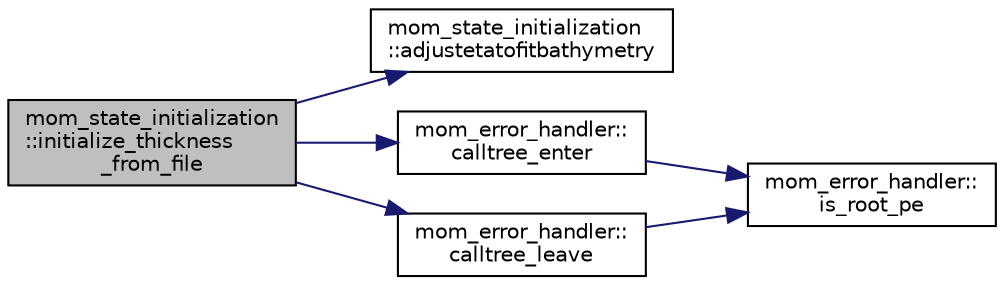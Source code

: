 digraph "mom_state_initialization::initialize_thickness_from_file"
{
 // INTERACTIVE_SVG=YES
 // LATEX_PDF_SIZE
  edge [fontname="Helvetica",fontsize="10",labelfontname="Helvetica",labelfontsize="10"];
  node [fontname="Helvetica",fontsize="10",shape=record];
  rankdir="LR";
  Node1 [label="mom_state_initialization\l::initialize_thickness\l_from_file",height=0.2,width=0.4,color="black", fillcolor="grey75", style="filled", fontcolor="black",tooltip="Reads the layer thicknesses or interface heights from a file."];
  Node1 -> Node2 [color="midnightblue",fontsize="10",style="solid",fontname="Helvetica"];
  Node2 [label="mom_state_initialization\l::adjustetatofitbathymetry",height=0.2,width=0.4,color="black", fillcolor="white", style="filled",URL="$namespacemom__state__initialization.html#a59cb36440a4ef993c4c98170e52a775f",tooltip="Adjust interface heights to fit the bathymetry and diagnose layer thickness."];
  Node1 -> Node3 [color="midnightblue",fontsize="10",style="solid",fontname="Helvetica"];
  Node3 [label="mom_error_handler::\lcalltree_enter",height=0.2,width=0.4,color="black", fillcolor="white", style="filled",URL="$namespacemom__error__handler.html#a9cda07a87815f0e5594066162b4345c3",tooltip="Writes a message about entering a subroutine if call tree reporting is active."];
  Node3 -> Node4 [color="midnightblue",fontsize="10",style="solid",fontname="Helvetica"];
  Node4 [label="mom_error_handler::\lis_root_pe",height=0.2,width=0.4,color="black", fillcolor="white", style="filled",URL="$namespacemom__error__handler.html#ad5f00a53059c72fe2332d1436c80ca71",tooltip="This returns .true. if the current PE is the root PE."];
  Node1 -> Node5 [color="midnightblue",fontsize="10",style="solid",fontname="Helvetica"];
  Node5 [label="mom_error_handler::\lcalltree_leave",height=0.2,width=0.4,color="black", fillcolor="white", style="filled",URL="$namespacemom__error__handler.html#a88ea67781e2ed9b73ab7eac8ea5e8578",tooltip="Writes a message about leaving a subroutine if call tree reporting is active."];
  Node5 -> Node4 [color="midnightblue",fontsize="10",style="solid",fontname="Helvetica"];
}
